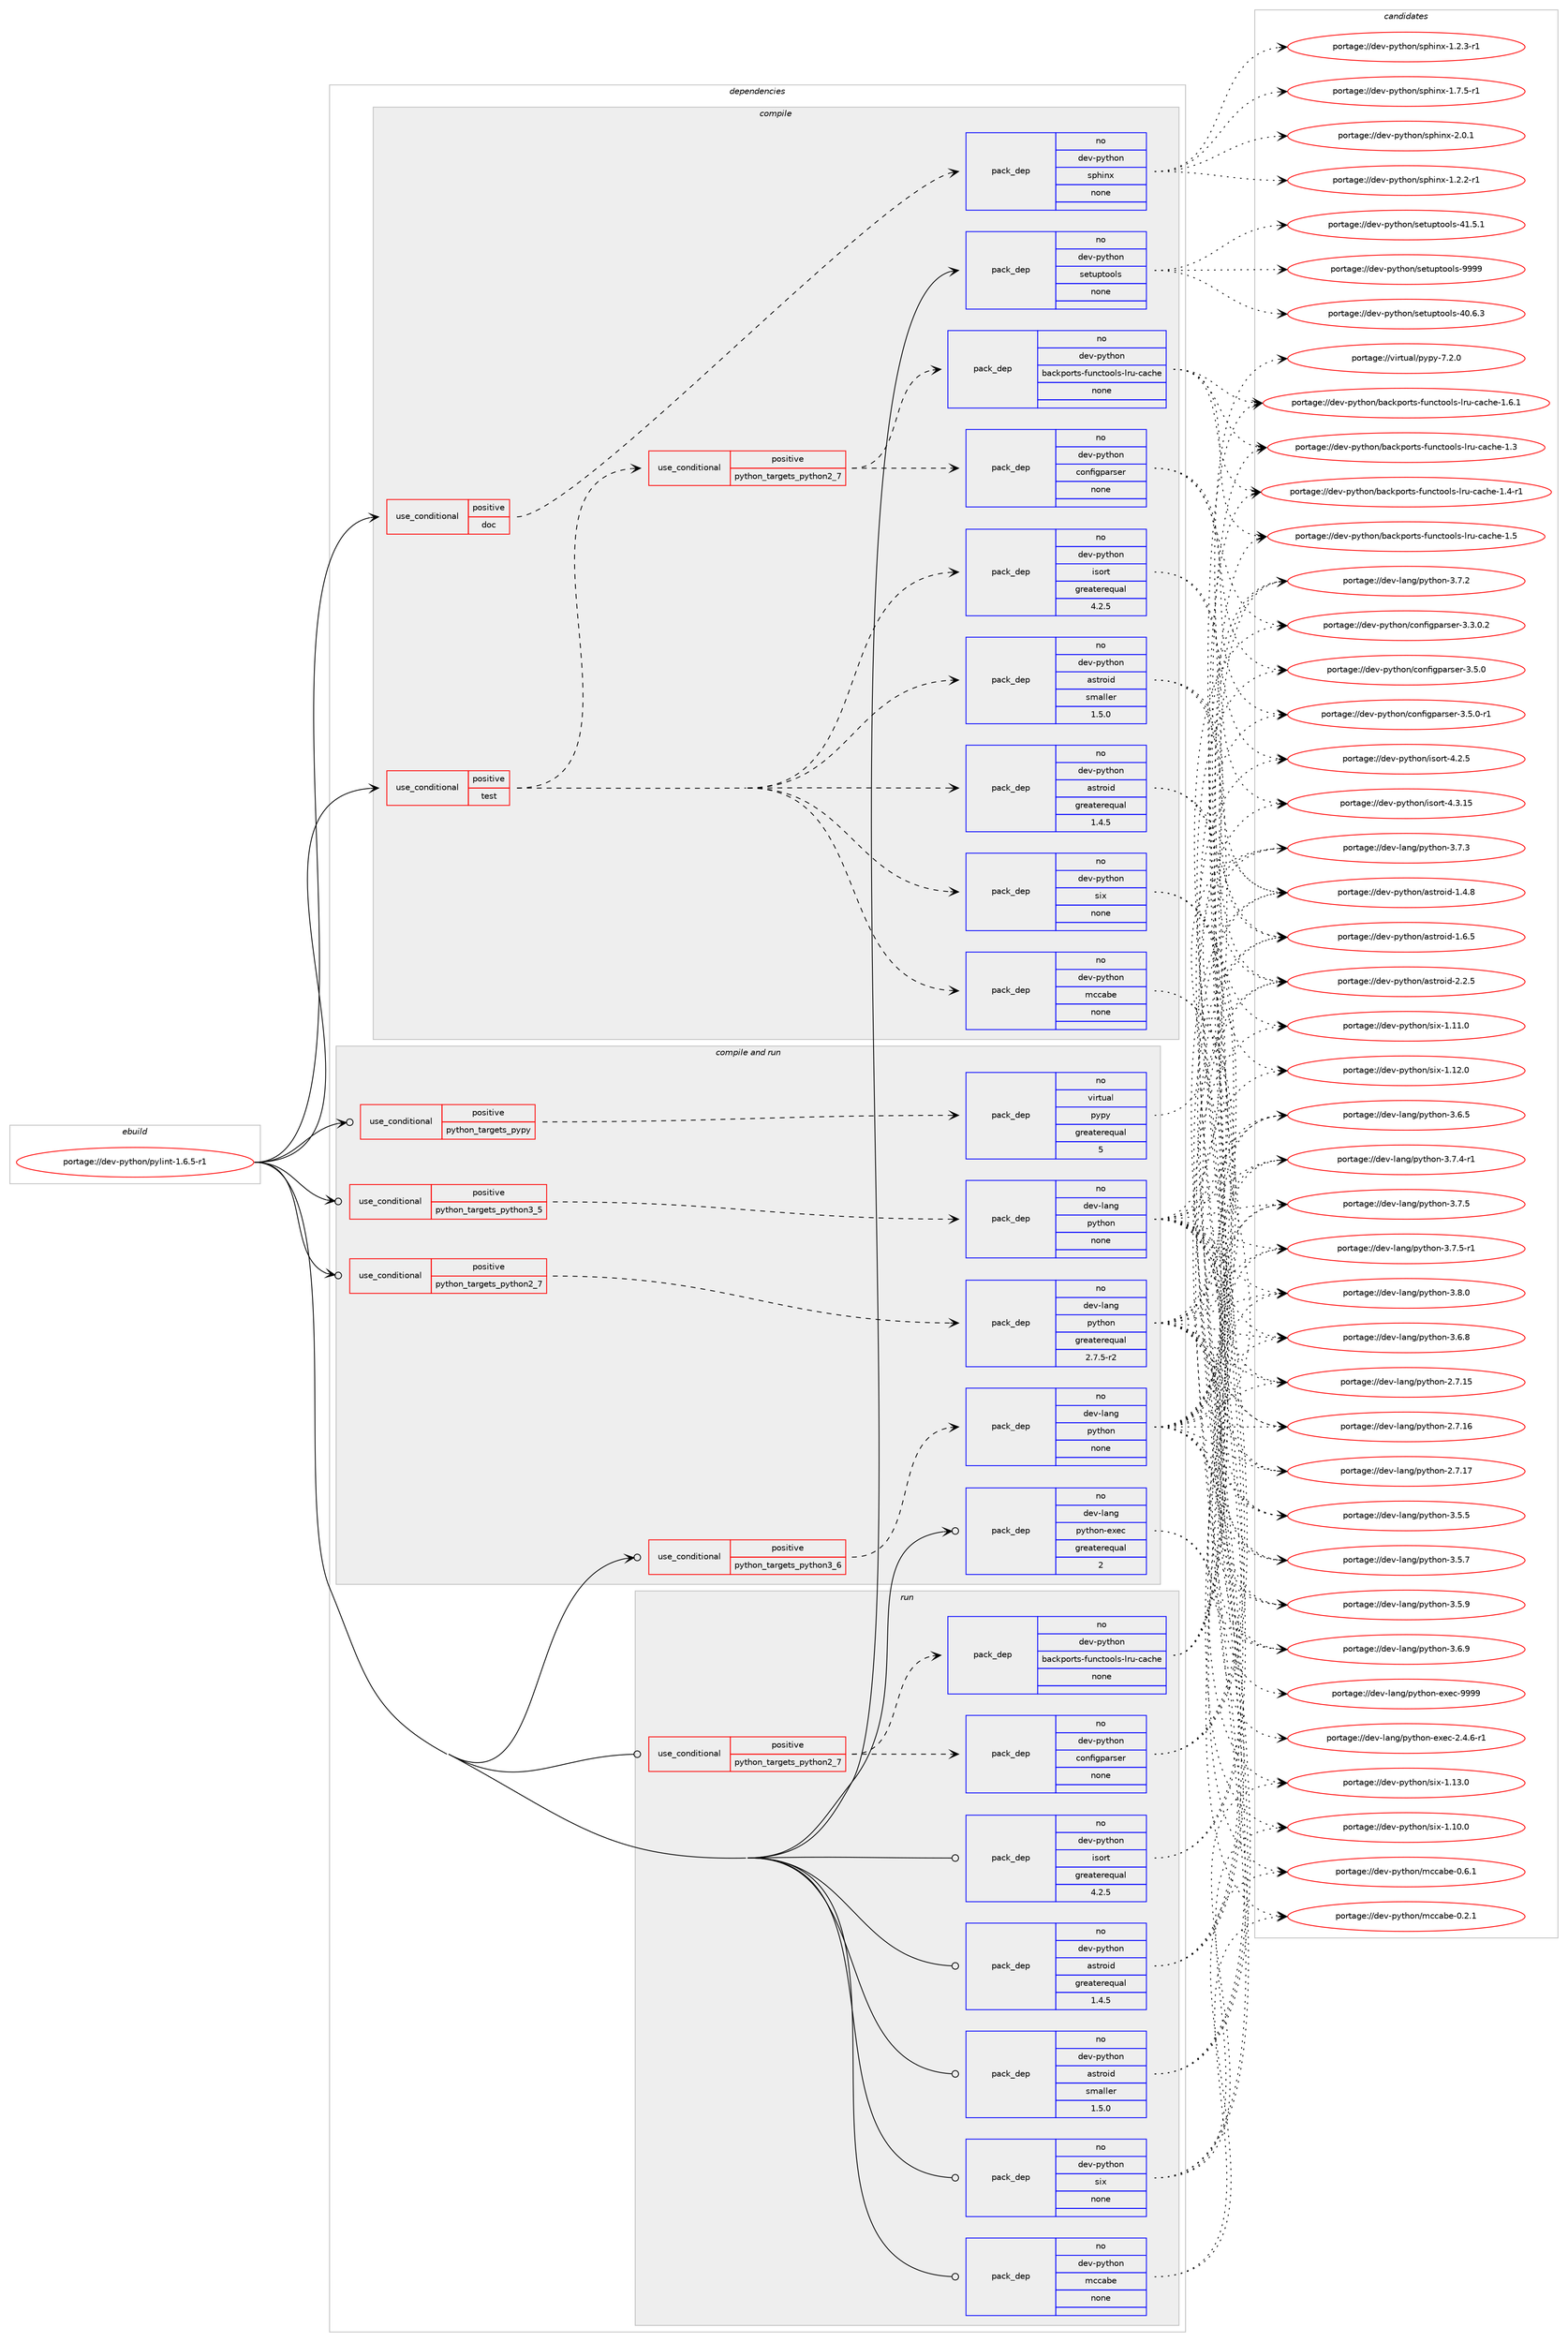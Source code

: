 digraph prolog {

# *************
# Graph options
# *************

newrank=true;
concentrate=true;
compound=true;
graph [rankdir=LR,fontname=Helvetica,fontsize=10,ranksep=1.5];#, ranksep=2.5, nodesep=0.2];
edge  [arrowhead=vee];
node  [fontname=Helvetica,fontsize=10];

# **********
# The ebuild
# **********

subgraph cluster_leftcol {
color=gray;
rank=same;
label=<<i>ebuild</i>>;
id [label="portage://dev-python/pylint-1.6.5-r1", color=red, width=4, href="../dev-python/pylint-1.6.5-r1.svg"];
}

# ****************
# The dependencies
# ****************

subgraph cluster_midcol {
color=gray;
label=<<i>dependencies</i>>;
subgraph cluster_compile {
fillcolor="#eeeeee";
style=filled;
label=<<i>compile</i>>;
subgraph cond35469 {
dependency161732 [label=<<TABLE BORDER="0" CELLBORDER="1" CELLSPACING="0" CELLPADDING="4"><TR><TD ROWSPAN="3" CELLPADDING="10">use_conditional</TD></TR><TR><TD>positive</TD></TR><TR><TD>doc</TD></TR></TABLE>>, shape=none, color=red];
subgraph pack122895 {
dependency161733 [label=<<TABLE BORDER="0" CELLBORDER="1" CELLSPACING="0" CELLPADDING="4" WIDTH="220"><TR><TD ROWSPAN="6" CELLPADDING="30">pack_dep</TD></TR><TR><TD WIDTH="110">no</TD></TR><TR><TD>dev-python</TD></TR><TR><TD>sphinx</TD></TR><TR><TD>none</TD></TR><TR><TD></TD></TR></TABLE>>, shape=none, color=blue];
}
dependency161732:e -> dependency161733:w [weight=20,style="dashed",arrowhead="vee"];
}
id:e -> dependency161732:w [weight=20,style="solid",arrowhead="vee"];
subgraph cond35470 {
dependency161734 [label=<<TABLE BORDER="0" CELLBORDER="1" CELLSPACING="0" CELLPADDING="4"><TR><TD ROWSPAN="3" CELLPADDING="10">use_conditional</TD></TR><TR><TD>positive</TD></TR><TR><TD>test</TD></TR></TABLE>>, shape=none, color=red];
subgraph pack122896 {
dependency161735 [label=<<TABLE BORDER="0" CELLBORDER="1" CELLSPACING="0" CELLPADDING="4" WIDTH="220"><TR><TD ROWSPAN="6" CELLPADDING="30">pack_dep</TD></TR><TR><TD WIDTH="110">no</TD></TR><TR><TD>dev-python</TD></TR><TR><TD>astroid</TD></TR><TR><TD>greaterequal</TD></TR><TR><TD>1.4.5</TD></TR></TABLE>>, shape=none, color=blue];
}
dependency161734:e -> dependency161735:w [weight=20,style="dashed",arrowhead="vee"];
subgraph pack122897 {
dependency161736 [label=<<TABLE BORDER="0" CELLBORDER="1" CELLSPACING="0" CELLPADDING="4" WIDTH="220"><TR><TD ROWSPAN="6" CELLPADDING="30">pack_dep</TD></TR><TR><TD WIDTH="110">no</TD></TR><TR><TD>dev-python</TD></TR><TR><TD>astroid</TD></TR><TR><TD>smaller</TD></TR><TR><TD>1.5.0</TD></TR></TABLE>>, shape=none, color=blue];
}
dependency161734:e -> dependency161736:w [weight=20,style="dashed",arrowhead="vee"];
subgraph pack122898 {
dependency161737 [label=<<TABLE BORDER="0" CELLBORDER="1" CELLSPACING="0" CELLPADDING="4" WIDTH="220"><TR><TD ROWSPAN="6" CELLPADDING="30">pack_dep</TD></TR><TR><TD WIDTH="110">no</TD></TR><TR><TD>dev-python</TD></TR><TR><TD>six</TD></TR><TR><TD>none</TD></TR><TR><TD></TD></TR></TABLE>>, shape=none, color=blue];
}
dependency161734:e -> dependency161737:w [weight=20,style="dashed",arrowhead="vee"];
subgraph pack122899 {
dependency161738 [label=<<TABLE BORDER="0" CELLBORDER="1" CELLSPACING="0" CELLPADDING="4" WIDTH="220"><TR><TD ROWSPAN="6" CELLPADDING="30">pack_dep</TD></TR><TR><TD WIDTH="110">no</TD></TR><TR><TD>dev-python</TD></TR><TR><TD>isort</TD></TR><TR><TD>greaterequal</TD></TR><TR><TD>4.2.5</TD></TR></TABLE>>, shape=none, color=blue];
}
dependency161734:e -> dependency161738:w [weight=20,style="dashed",arrowhead="vee"];
subgraph pack122900 {
dependency161739 [label=<<TABLE BORDER="0" CELLBORDER="1" CELLSPACING="0" CELLPADDING="4" WIDTH="220"><TR><TD ROWSPAN="6" CELLPADDING="30">pack_dep</TD></TR><TR><TD WIDTH="110">no</TD></TR><TR><TD>dev-python</TD></TR><TR><TD>mccabe</TD></TR><TR><TD>none</TD></TR><TR><TD></TD></TR></TABLE>>, shape=none, color=blue];
}
dependency161734:e -> dependency161739:w [weight=20,style="dashed",arrowhead="vee"];
subgraph cond35471 {
dependency161740 [label=<<TABLE BORDER="0" CELLBORDER="1" CELLSPACING="0" CELLPADDING="4"><TR><TD ROWSPAN="3" CELLPADDING="10">use_conditional</TD></TR><TR><TD>positive</TD></TR><TR><TD>python_targets_python2_7</TD></TR></TABLE>>, shape=none, color=red];
subgraph pack122901 {
dependency161741 [label=<<TABLE BORDER="0" CELLBORDER="1" CELLSPACING="0" CELLPADDING="4" WIDTH="220"><TR><TD ROWSPAN="6" CELLPADDING="30">pack_dep</TD></TR><TR><TD WIDTH="110">no</TD></TR><TR><TD>dev-python</TD></TR><TR><TD>backports-functools-lru-cache</TD></TR><TR><TD>none</TD></TR><TR><TD></TD></TR></TABLE>>, shape=none, color=blue];
}
dependency161740:e -> dependency161741:w [weight=20,style="dashed",arrowhead="vee"];
subgraph pack122902 {
dependency161742 [label=<<TABLE BORDER="0" CELLBORDER="1" CELLSPACING="0" CELLPADDING="4" WIDTH="220"><TR><TD ROWSPAN="6" CELLPADDING="30">pack_dep</TD></TR><TR><TD WIDTH="110">no</TD></TR><TR><TD>dev-python</TD></TR><TR><TD>configparser</TD></TR><TR><TD>none</TD></TR><TR><TD></TD></TR></TABLE>>, shape=none, color=blue];
}
dependency161740:e -> dependency161742:w [weight=20,style="dashed",arrowhead="vee"];
}
dependency161734:e -> dependency161740:w [weight=20,style="dashed",arrowhead="vee"];
}
id:e -> dependency161734:w [weight=20,style="solid",arrowhead="vee"];
subgraph pack122903 {
dependency161743 [label=<<TABLE BORDER="0" CELLBORDER="1" CELLSPACING="0" CELLPADDING="4" WIDTH="220"><TR><TD ROWSPAN="6" CELLPADDING="30">pack_dep</TD></TR><TR><TD WIDTH="110">no</TD></TR><TR><TD>dev-python</TD></TR><TR><TD>setuptools</TD></TR><TR><TD>none</TD></TR><TR><TD></TD></TR></TABLE>>, shape=none, color=blue];
}
id:e -> dependency161743:w [weight=20,style="solid",arrowhead="vee"];
}
subgraph cluster_compileandrun {
fillcolor="#eeeeee";
style=filled;
label=<<i>compile and run</i>>;
subgraph cond35472 {
dependency161744 [label=<<TABLE BORDER="0" CELLBORDER="1" CELLSPACING="0" CELLPADDING="4"><TR><TD ROWSPAN="3" CELLPADDING="10">use_conditional</TD></TR><TR><TD>positive</TD></TR><TR><TD>python_targets_pypy</TD></TR></TABLE>>, shape=none, color=red];
subgraph pack122904 {
dependency161745 [label=<<TABLE BORDER="0" CELLBORDER="1" CELLSPACING="0" CELLPADDING="4" WIDTH="220"><TR><TD ROWSPAN="6" CELLPADDING="30">pack_dep</TD></TR><TR><TD WIDTH="110">no</TD></TR><TR><TD>virtual</TD></TR><TR><TD>pypy</TD></TR><TR><TD>greaterequal</TD></TR><TR><TD>5</TD></TR></TABLE>>, shape=none, color=blue];
}
dependency161744:e -> dependency161745:w [weight=20,style="dashed",arrowhead="vee"];
}
id:e -> dependency161744:w [weight=20,style="solid",arrowhead="odotvee"];
subgraph cond35473 {
dependency161746 [label=<<TABLE BORDER="0" CELLBORDER="1" CELLSPACING="0" CELLPADDING="4"><TR><TD ROWSPAN="3" CELLPADDING="10">use_conditional</TD></TR><TR><TD>positive</TD></TR><TR><TD>python_targets_python2_7</TD></TR></TABLE>>, shape=none, color=red];
subgraph pack122905 {
dependency161747 [label=<<TABLE BORDER="0" CELLBORDER="1" CELLSPACING="0" CELLPADDING="4" WIDTH="220"><TR><TD ROWSPAN="6" CELLPADDING="30">pack_dep</TD></TR><TR><TD WIDTH="110">no</TD></TR><TR><TD>dev-lang</TD></TR><TR><TD>python</TD></TR><TR><TD>greaterequal</TD></TR><TR><TD>2.7.5-r2</TD></TR></TABLE>>, shape=none, color=blue];
}
dependency161746:e -> dependency161747:w [weight=20,style="dashed",arrowhead="vee"];
}
id:e -> dependency161746:w [weight=20,style="solid",arrowhead="odotvee"];
subgraph cond35474 {
dependency161748 [label=<<TABLE BORDER="0" CELLBORDER="1" CELLSPACING="0" CELLPADDING="4"><TR><TD ROWSPAN="3" CELLPADDING="10">use_conditional</TD></TR><TR><TD>positive</TD></TR><TR><TD>python_targets_python3_5</TD></TR></TABLE>>, shape=none, color=red];
subgraph pack122906 {
dependency161749 [label=<<TABLE BORDER="0" CELLBORDER="1" CELLSPACING="0" CELLPADDING="4" WIDTH="220"><TR><TD ROWSPAN="6" CELLPADDING="30">pack_dep</TD></TR><TR><TD WIDTH="110">no</TD></TR><TR><TD>dev-lang</TD></TR><TR><TD>python</TD></TR><TR><TD>none</TD></TR><TR><TD></TD></TR></TABLE>>, shape=none, color=blue];
}
dependency161748:e -> dependency161749:w [weight=20,style="dashed",arrowhead="vee"];
}
id:e -> dependency161748:w [weight=20,style="solid",arrowhead="odotvee"];
subgraph cond35475 {
dependency161750 [label=<<TABLE BORDER="0" CELLBORDER="1" CELLSPACING="0" CELLPADDING="4"><TR><TD ROWSPAN="3" CELLPADDING="10">use_conditional</TD></TR><TR><TD>positive</TD></TR><TR><TD>python_targets_python3_6</TD></TR></TABLE>>, shape=none, color=red];
subgraph pack122907 {
dependency161751 [label=<<TABLE BORDER="0" CELLBORDER="1" CELLSPACING="0" CELLPADDING="4" WIDTH="220"><TR><TD ROWSPAN="6" CELLPADDING="30">pack_dep</TD></TR><TR><TD WIDTH="110">no</TD></TR><TR><TD>dev-lang</TD></TR><TR><TD>python</TD></TR><TR><TD>none</TD></TR><TR><TD></TD></TR></TABLE>>, shape=none, color=blue];
}
dependency161750:e -> dependency161751:w [weight=20,style="dashed",arrowhead="vee"];
}
id:e -> dependency161750:w [weight=20,style="solid",arrowhead="odotvee"];
subgraph pack122908 {
dependency161752 [label=<<TABLE BORDER="0" CELLBORDER="1" CELLSPACING="0" CELLPADDING="4" WIDTH="220"><TR><TD ROWSPAN="6" CELLPADDING="30">pack_dep</TD></TR><TR><TD WIDTH="110">no</TD></TR><TR><TD>dev-lang</TD></TR><TR><TD>python-exec</TD></TR><TR><TD>greaterequal</TD></TR><TR><TD>2</TD></TR></TABLE>>, shape=none, color=blue];
}
id:e -> dependency161752:w [weight=20,style="solid",arrowhead="odotvee"];
}
subgraph cluster_run {
fillcolor="#eeeeee";
style=filled;
label=<<i>run</i>>;
subgraph cond35476 {
dependency161753 [label=<<TABLE BORDER="0" CELLBORDER="1" CELLSPACING="0" CELLPADDING="4"><TR><TD ROWSPAN="3" CELLPADDING="10">use_conditional</TD></TR><TR><TD>positive</TD></TR><TR><TD>python_targets_python2_7</TD></TR></TABLE>>, shape=none, color=red];
subgraph pack122909 {
dependency161754 [label=<<TABLE BORDER="0" CELLBORDER="1" CELLSPACING="0" CELLPADDING="4" WIDTH="220"><TR><TD ROWSPAN="6" CELLPADDING="30">pack_dep</TD></TR><TR><TD WIDTH="110">no</TD></TR><TR><TD>dev-python</TD></TR><TR><TD>backports-functools-lru-cache</TD></TR><TR><TD>none</TD></TR><TR><TD></TD></TR></TABLE>>, shape=none, color=blue];
}
dependency161753:e -> dependency161754:w [weight=20,style="dashed",arrowhead="vee"];
subgraph pack122910 {
dependency161755 [label=<<TABLE BORDER="0" CELLBORDER="1" CELLSPACING="0" CELLPADDING="4" WIDTH="220"><TR><TD ROWSPAN="6" CELLPADDING="30">pack_dep</TD></TR><TR><TD WIDTH="110">no</TD></TR><TR><TD>dev-python</TD></TR><TR><TD>configparser</TD></TR><TR><TD>none</TD></TR><TR><TD></TD></TR></TABLE>>, shape=none, color=blue];
}
dependency161753:e -> dependency161755:w [weight=20,style="dashed",arrowhead="vee"];
}
id:e -> dependency161753:w [weight=20,style="solid",arrowhead="odot"];
subgraph pack122911 {
dependency161756 [label=<<TABLE BORDER="0" CELLBORDER="1" CELLSPACING="0" CELLPADDING="4" WIDTH="220"><TR><TD ROWSPAN="6" CELLPADDING="30">pack_dep</TD></TR><TR><TD WIDTH="110">no</TD></TR><TR><TD>dev-python</TD></TR><TR><TD>astroid</TD></TR><TR><TD>greaterequal</TD></TR><TR><TD>1.4.5</TD></TR></TABLE>>, shape=none, color=blue];
}
id:e -> dependency161756:w [weight=20,style="solid",arrowhead="odot"];
subgraph pack122912 {
dependency161757 [label=<<TABLE BORDER="0" CELLBORDER="1" CELLSPACING="0" CELLPADDING="4" WIDTH="220"><TR><TD ROWSPAN="6" CELLPADDING="30">pack_dep</TD></TR><TR><TD WIDTH="110">no</TD></TR><TR><TD>dev-python</TD></TR><TR><TD>astroid</TD></TR><TR><TD>smaller</TD></TR><TR><TD>1.5.0</TD></TR></TABLE>>, shape=none, color=blue];
}
id:e -> dependency161757:w [weight=20,style="solid",arrowhead="odot"];
subgraph pack122913 {
dependency161758 [label=<<TABLE BORDER="0" CELLBORDER="1" CELLSPACING="0" CELLPADDING="4" WIDTH="220"><TR><TD ROWSPAN="6" CELLPADDING="30">pack_dep</TD></TR><TR><TD WIDTH="110">no</TD></TR><TR><TD>dev-python</TD></TR><TR><TD>isort</TD></TR><TR><TD>greaterequal</TD></TR><TR><TD>4.2.5</TD></TR></TABLE>>, shape=none, color=blue];
}
id:e -> dependency161758:w [weight=20,style="solid",arrowhead="odot"];
subgraph pack122914 {
dependency161759 [label=<<TABLE BORDER="0" CELLBORDER="1" CELLSPACING="0" CELLPADDING="4" WIDTH="220"><TR><TD ROWSPAN="6" CELLPADDING="30">pack_dep</TD></TR><TR><TD WIDTH="110">no</TD></TR><TR><TD>dev-python</TD></TR><TR><TD>mccabe</TD></TR><TR><TD>none</TD></TR><TR><TD></TD></TR></TABLE>>, shape=none, color=blue];
}
id:e -> dependency161759:w [weight=20,style="solid",arrowhead="odot"];
subgraph pack122915 {
dependency161760 [label=<<TABLE BORDER="0" CELLBORDER="1" CELLSPACING="0" CELLPADDING="4" WIDTH="220"><TR><TD ROWSPAN="6" CELLPADDING="30">pack_dep</TD></TR><TR><TD WIDTH="110">no</TD></TR><TR><TD>dev-python</TD></TR><TR><TD>six</TD></TR><TR><TD>none</TD></TR><TR><TD></TD></TR></TABLE>>, shape=none, color=blue];
}
id:e -> dependency161760:w [weight=20,style="solid",arrowhead="odot"];
}
}

# **************
# The candidates
# **************

subgraph cluster_choices {
rank=same;
color=gray;
label=<<i>candidates</i>>;

subgraph choice122895 {
color=black;
nodesep=1;
choiceportage10010111845112121116104111110471151121041051101204549465046504511449 [label="portage://dev-python/sphinx-1.2.2-r1", color=red, width=4,href="../dev-python/sphinx-1.2.2-r1.svg"];
choiceportage10010111845112121116104111110471151121041051101204549465046514511449 [label="portage://dev-python/sphinx-1.2.3-r1", color=red, width=4,href="../dev-python/sphinx-1.2.3-r1.svg"];
choiceportage10010111845112121116104111110471151121041051101204549465546534511449 [label="portage://dev-python/sphinx-1.7.5-r1", color=red, width=4,href="../dev-python/sphinx-1.7.5-r1.svg"];
choiceportage1001011184511212111610411111047115112104105110120455046484649 [label="portage://dev-python/sphinx-2.0.1", color=red, width=4,href="../dev-python/sphinx-2.0.1.svg"];
dependency161733:e -> choiceportage10010111845112121116104111110471151121041051101204549465046504511449:w [style=dotted,weight="100"];
dependency161733:e -> choiceportage10010111845112121116104111110471151121041051101204549465046514511449:w [style=dotted,weight="100"];
dependency161733:e -> choiceportage10010111845112121116104111110471151121041051101204549465546534511449:w [style=dotted,weight="100"];
dependency161733:e -> choiceportage1001011184511212111610411111047115112104105110120455046484649:w [style=dotted,weight="100"];
}
subgraph choice122896 {
color=black;
nodesep=1;
choiceportage100101118451121211161041111104797115116114111105100454946524656 [label="portage://dev-python/astroid-1.4.8", color=red, width=4,href="../dev-python/astroid-1.4.8.svg"];
choiceportage100101118451121211161041111104797115116114111105100454946544653 [label="portage://dev-python/astroid-1.6.5", color=red, width=4,href="../dev-python/astroid-1.6.5.svg"];
choiceportage100101118451121211161041111104797115116114111105100455046504653 [label="portage://dev-python/astroid-2.2.5", color=red, width=4,href="../dev-python/astroid-2.2.5.svg"];
dependency161735:e -> choiceportage100101118451121211161041111104797115116114111105100454946524656:w [style=dotted,weight="100"];
dependency161735:e -> choiceportage100101118451121211161041111104797115116114111105100454946544653:w [style=dotted,weight="100"];
dependency161735:e -> choiceportage100101118451121211161041111104797115116114111105100455046504653:w [style=dotted,weight="100"];
}
subgraph choice122897 {
color=black;
nodesep=1;
choiceportage100101118451121211161041111104797115116114111105100454946524656 [label="portage://dev-python/astroid-1.4.8", color=red, width=4,href="../dev-python/astroid-1.4.8.svg"];
choiceportage100101118451121211161041111104797115116114111105100454946544653 [label="portage://dev-python/astroid-1.6.5", color=red, width=4,href="../dev-python/astroid-1.6.5.svg"];
choiceportage100101118451121211161041111104797115116114111105100455046504653 [label="portage://dev-python/astroid-2.2.5", color=red, width=4,href="../dev-python/astroid-2.2.5.svg"];
dependency161736:e -> choiceportage100101118451121211161041111104797115116114111105100454946524656:w [style=dotted,weight="100"];
dependency161736:e -> choiceportage100101118451121211161041111104797115116114111105100454946544653:w [style=dotted,weight="100"];
dependency161736:e -> choiceportage100101118451121211161041111104797115116114111105100455046504653:w [style=dotted,weight="100"];
}
subgraph choice122898 {
color=black;
nodesep=1;
choiceportage100101118451121211161041111104711510512045494649484648 [label="portage://dev-python/six-1.10.0", color=red, width=4,href="../dev-python/six-1.10.0.svg"];
choiceportage100101118451121211161041111104711510512045494649494648 [label="portage://dev-python/six-1.11.0", color=red, width=4,href="../dev-python/six-1.11.0.svg"];
choiceportage100101118451121211161041111104711510512045494649504648 [label="portage://dev-python/six-1.12.0", color=red, width=4,href="../dev-python/six-1.12.0.svg"];
choiceportage100101118451121211161041111104711510512045494649514648 [label="portage://dev-python/six-1.13.0", color=red, width=4,href="../dev-python/six-1.13.0.svg"];
dependency161737:e -> choiceportage100101118451121211161041111104711510512045494649484648:w [style=dotted,weight="100"];
dependency161737:e -> choiceportage100101118451121211161041111104711510512045494649494648:w [style=dotted,weight="100"];
dependency161737:e -> choiceportage100101118451121211161041111104711510512045494649504648:w [style=dotted,weight="100"];
dependency161737:e -> choiceportage100101118451121211161041111104711510512045494649514648:w [style=dotted,weight="100"];
}
subgraph choice122899 {
color=black;
nodesep=1;
choiceportage1001011184511212111610411111047105115111114116455246504653 [label="portage://dev-python/isort-4.2.5", color=red, width=4,href="../dev-python/isort-4.2.5.svg"];
choiceportage100101118451121211161041111104710511511111411645524651464953 [label="portage://dev-python/isort-4.3.15", color=red, width=4,href="../dev-python/isort-4.3.15.svg"];
dependency161738:e -> choiceportage1001011184511212111610411111047105115111114116455246504653:w [style=dotted,weight="100"];
dependency161738:e -> choiceportage100101118451121211161041111104710511511111411645524651464953:w [style=dotted,weight="100"];
}
subgraph choice122900 {
color=black;
nodesep=1;
choiceportage100101118451121211161041111104710999999798101454846504649 [label="portage://dev-python/mccabe-0.2.1", color=red, width=4,href="../dev-python/mccabe-0.2.1.svg"];
choiceportage100101118451121211161041111104710999999798101454846544649 [label="portage://dev-python/mccabe-0.6.1", color=red, width=4,href="../dev-python/mccabe-0.6.1.svg"];
dependency161739:e -> choiceportage100101118451121211161041111104710999999798101454846504649:w [style=dotted,weight="100"];
dependency161739:e -> choiceportage100101118451121211161041111104710999999798101454846544649:w [style=dotted,weight="100"];
}
subgraph choice122901 {
color=black;
nodesep=1;
choiceportage10010111845112121116104111110479897991071121111141161154510211711099116111111108115451081141174599979910410145494651 [label="portage://dev-python/backports-functools-lru-cache-1.3", color=red, width=4,href="../dev-python/backports-functools-lru-cache-1.3.svg"];
choiceportage100101118451121211161041111104798979910711211111411611545102117110991161111111081154510811411745999799104101454946524511449 [label="portage://dev-python/backports-functools-lru-cache-1.4-r1", color=red, width=4,href="../dev-python/backports-functools-lru-cache-1.4-r1.svg"];
choiceportage10010111845112121116104111110479897991071121111141161154510211711099116111111108115451081141174599979910410145494653 [label="portage://dev-python/backports-functools-lru-cache-1.5", color=red, width=4,href="../dev-python/backports-functools-lru-cache-1.5.svg"];
choiceportage100101118451121211161041111104798979910711211111411611545102117110991161111111081154510811411745999799104101454946544649 [label="portage://dev-python/backports-functools-lru-cache-1.6.1", color=red, width=4,href="../dev-python/backports-functools-lru-cache-1.6.1.svg"];
dependency161741:e -> choiceportage10010111845112121116104111110479897991071121111141161154510211711099116111111108115451081141174599979910410145494651:w [style=dotted,weight="100"];
dependency161741:e -> choiceportage100101118451121211161041111104798979910711211111411611545102117110991161111111081154510811411745999799104101454946524511449:w [style=dotted,weight="100"];
dependency161741:e -> choiceportage10010111845112121116104111110479897991071121111141161154510211711099116111111108115451081141174599979910410145494653:w [style=dotted,weight="100"];
dependency161741:e -> choiceportage100101118451121211161041111104798979910711211111411611545102117110991161111111081154510811411745999799104101454946544649:w [style=dotted,weight="100"];
}
subgraph choice122902 {
color=black;
nodesep=1;
choiceportage100101118451121211161041111104799111110102105103112971141151011144551465146484650 [label="portage://dev-python/configparser-3.3.0.2", color=red, width=4,href="../dev-python/configparser-3.3.0.2.svg"];
choiceportage10010111845112121116104111110479911111010210510311297114115101114455146534648 [label="portage://dev-python/configparser-3.5.0", color=red, width=4,href="../dev-python/configparser-3.5.0.svg"];
choiceportage100101118451121211161041111104799111110102105103112971141151011144551465346484511449 [label="portage://dev-python/configparser-3.5.0-r1", color=red, width=4,href="../dev-python/configparser-3.5.0-r1.svg"];
dependency161742:e -> choiceportage100101118451121211161041111104799111110102105103112971141151011144551465146484650:w [style=dotted,weight="100"];
dependency161742:e -> choiceportage10010111845112121116104111110479911111010210510311297114115101114455146534648:w [style=dotted,weight="100"];
dependency161742:e -> choiceportage100101118451121211161041111104799111110102105103112971141151011144551465346484511449:w [style=dotted,weight="100"];
}
subgraph choice122903 {
color=black;
nodesep=1;
choiceportage100101118451121211161041111104711510111611711211611111110811545524846544651 [label="portage://dev-python/setuptools-40.6.3", color=red, width=4,href="../dev-python/setuptools-40.6.3.svg"];
choiceportage100101118451121211161041111104711510111611711211611111110811545524946534649 [label="portage://dev-python/setuptools-41.5.1", color=red, width=4,href="../dev-python/setuptools-41.5.1.svg"];
choiceportage10010111845112121116104111110471151011161171121161111111081154557575757 [label="portage://dev-python/setuptools-9999", color=red, width=4,href="../dev-python/setuptools-9999.svg"];
dependency161743:e -> choiceportage100101118451121211161041111104711510111611711211611111110811545524846544651:w [style=dotted,weight="100"];
dependency161743:e -> choiceportage100101118451121211161041111104711510111611711211611111110811545524946534649:w [style=dotted,weight="100"];
dependency161743:e -> choiceportage10010111845112121116104111110471151011161171121161111111081154557575757:w [style=dotted,weight="100"];
}
subgraph choice122904 {
color=black;
nodesep=1;
choiceportage1181051141161179710847112121112121455546504648 [label="portage://virtual/pypy-7.2.0", color=red, width=4,href="../virtual/pypy-7.2.0.svg"];
dependency161745:e -> choiceportage1181051141161179710847112121112121455546504648:w [style=dotted,weight="100"];
}
subgraph choice122905 {
color=black;
nodesep=1;
choiceportage10010111845108971101034711212111610411111045504655464953 [label="portage://dev-lang/python-2.7.15", color=red, width=4,href="../dev-lang/python-2.7.15.svg"];
choiceportage10010111845108971101034711212111610411111045504655464954 [label="portage://dev-lang/python-2.7.16", color=red, width=4,href="../dev-lang/python-2.7.16.svg"];
choiceportage10010111845108971101034711212111610411111045504655464955 [label="portage://dev-lang/python-2.7.17", color=red, width=4,href="../dev-lang/python-2.7.17.svg"];
choiceportage100101118451089711010347112121116104111110455146534653 [label="portage://dev-lang/python-3.5.5", color=red, width=4,href="../dev-lang/python-3.5.5.svg"];
choiceportage100101118451089711010347112121116104111110455146534655 [label="portage://dev-lang/python-3.5.7", color=red, width=4,href="../dev-lang/python-3.5.7.svg"];
choiceportage100101118451089711010347112121116104111110455146534657 [label="portage://dev-lang/python-3.5.9", color=red, width=4,href="../dev-lang/python-3.5.9.svg"];
choiceportage100101118451089711010347112121116104111110455146544653 [label="portage://dev-lang/python-3.6.5", color=red, width=4,href="../dev-lang/python-3.6.5.svg"];
choiceportage100101118451089711010347112121116104111110455146544656 [label="portage://dev-lang/python-3.6.8", color=red, width=4,href="../dev-lang/python-3.6.8.svg"];
choiceportage100101118451089711010347112121116104111110455146544657 [label="portage://dev-lang/python-3.6.9", color=red, width=4,href="../dev-lang/python-3.6.9.svg"];
choiceportage100101118451089711010347112121116104111110455146554650 [label="portage://dev-lang/python-3.7.2", color=red, width=4,href="../dev-lang/python-3.7.2.svg"];
choiceportage100101118451089711010347112121116104111110455146554651 [label="portage://dev-lang/python-3.7.3", color=red, width=4,href="../dev-lang/python-3.7.3.svg"];
choiceportage1001011184510897110103471121211161041111104551465546524511449 [label="portage://dev-lang/python-3.7.4-r1", color=red, width=4,href="../dev-lang/python-3.7.4-r1.svg"];
choiceportage100101118451089711010347112121116104111110455146554653 [label="portage://dev-lang/python-3.7.5", color=red, width=4,href="../dev-lang/python-3.7.5.svg"];
choiceportage1001011184510897110103471121211161041111104551465546534511449 [label="portage://dev-lang/python-3.7.5-r1", color=red, width=4,href="../dev-lang/python-3.7.5-r1.svg"];
choiceportage100101118451089711010347112121116104111110455146564648 [label="portage://dev-lang/python-3.8.0", color=red, width=4,href="../dev-lang/python-3.8.0.svg"];
dependency161747:e -> choiceportage10010111845108971101034711212111610411111045504655464953:w [style=dotted,weight="100"];
dependency161747:e -> choiceportage10010111845108971101034711212111610411111045504655464954:w [style=dotted,weight="100"];
dependency161747:e -> choiceportage10010111845108971101034711212111610411111045504655464955:w [style=dotted,weight="100"];
dependency161747:e -> choiceportage100101118451089711010347112121116104111110455146534653:w [style=dotted,weight="100"];
dependency161747:e -> choiceportage100101118451089711010347112121116104111110455146534655:w [style=dotted,weight="100"];
dependency161747:e -> choiceportage100101118451089711010347112121116104111110455146534657:w [style=dotted,weight="100"];
dependency161747:e -> choiceportage100101118451089711010347112121116104111110455146544653:w [style=dotted,weight="100"];
dependency161747:e -> choiceportage100101118451089711010347112121116104111110455146544656:w [style=dotted,weight="100"];
dependency161747:e -> choiceportage100101118451089711010347112121116104111110455146544657:w [style=dotted,weight="100"];
dependency161747:e -> choiceportage100101118451089711010347112121116104111110455146554650:w [style=dotted,weight="100"];
dependency161747:e -> choiceportage100101118451089711010347112121116104111110455146554651:w [style=dotted,weight="100"];
dependency161747:e -> choiceportage1001011184510897110103471121211161041111104551465546524511449:w [style=dotted,weight="100"];
dependency161747:e -> choiceportage100101118451089711010347112121116104111110455146554653:w [style=dotted,weight="100"];
dependency161747:e -> choiceportage1001011184510897110103471121211161041111104551465546534511449:w [style=dotted,weight="100"];
dependency161747:e -> choiceportage100101118451089711010347112121116104111110455146564648:w [style=dotted,weight="100"];
}
subgraph choice122906 {
color=black;
nodesep=1;
choiceportage10010111845108971101034711212111610411111045504655464953 [label="portage://dev-lang/python-2.7.15", color=red, width=4,href="../dev-lang/python-2.7.15.svg"];
choiceportage10010111845108971101034711212111610411111045504655464954 [label="portage://dev-lang/python-2.7.16", color=red, width=4,href="../dev-lang/python-2.7.16.svg"];
choiceportage10010111845108971101034711212111610411111045504655464955 [label="portage://dev-lang/python-2.7.17", color=red, width=4,href="../dev-lang/python-2.7.17.svg"];
choiceportage100101118451089711010347112121116104111110455146534653 [label="portage://dev-lang/python-3.5.5", color=red, width=4,href="../dev-lang/python-3.5.5.svg"];
choiceportage100101118451089711010347112121116104111110455146534655 [label="portage://dev-lang/python-3.5.7", color=red, width=4,href="../dev-lang/python-3.5.7.svg"];
choiceportage100101118451089711010347112121116104111110455146534657 [label="portage://dev-lang/python-3.5.9", color=red, width=4,href="../dev-lang/python-3.5.9.svg"];
choiceportage100101118451089711010347112121116104111110455146544653 [label="portage://dev-lang/python-3.6.5", color=red, width=4,href="../dev-lang/python-3.6.5.svg"];
choiceportage100101118451089711010347112121116104111110455146544656 [label="portage://dev-lang/python-3.6.8", color=red, width=4,href="../dev-lang/python-3.6.8.svg"];
choiceportage100101118451089711010347112121116104111110455146544657 [label="portage://dev-lang/python-3.6.9", color=red, width=4,href="../dev-lang/python-3.6.9.svg"];
choiceportage100101118451089711010347112121116104111110455146554650 [label="portage://dev-lang/python-3.7.2", color=red, width=4,href="../dev-lang/python-3.7.2.svg"];
choiceportage100101118451089711010347112121116104111110455146554651 [label="portage://dev-lang/python-3.7.3", color=red, width=4,href="../dev-lang/python-3.7.3.svg"];
choiceportage1001011184510897110103471121211161041111104551465546524511449 [label="portage://dev-lang/python-3.7.4-r1", color=red, width=4,href="../dev-lang/python-3.7.4-r1.svg"];
choiceportage100101118451089711010347112121116104111110455146554653 [label="portage://dev-lang/python-3.7.5", color=red, width=4,href="../dev-lang/python-3.7.5.svg"];
choiceportage1001011184510897110103471121211161041111104551465546534511449 [label="portage://dev-lang/python-3.7.5-r1", color=red, width=4,href="../dev-lang/python-3.7.5-r1.svg"];
choiceportage100101118451089711010347112121116104111110455146564648 [label="portage://dev-lang/python-3.8.0", color=red, width=4,href="../dev-lang/python-3.8.0.svg"];
dependency161749:e -> choiceportage10010111845108971101034711212111610411111045504655464953:w [style=dotted,weight="100"];
dependency161749:e -> choiceportage10010111845108971101034711212111610411111045504655464954:w [style=dotted,weight="100"];
dependency161749:e -> choiceportage10010111845108971101034711212111610411111045504655464955:w [style=dotted,weight="100"];
dependency161749:e -> choiceportage100101118451089711010347112121116104111110455146534653:w [style=dotted,weight="100"];
dependency161749:e -> choiceportage100101118451089711010347112121116104111110455146534655:w [style=dotted,weight="100"];
dependency161749:e -> choiceportage100101118451089711010347112121116104111110455146534657:w [style=dotted,weight="100"];
dependency161749:e -> choiceportage100101118451089711010347112121116104111110455146544653:w [style=dotted,weight="100"];
dependency161749:e -> choiceportage100101118451089711010347112121116104111110455146544656:w [style=dotted,weight="100"];
dependency161749:e -> choiceportage100101118451089711010347112121116104111110455146544657:w [style=dotted,weight="100"];
dependency161749:e -> choiceportage100101118451089711010347112121116104111110455146554650:w [style=dotted,weight="100"];
dependency161749:e -> choiceportage100101118451089711010347112121116104111110455146554651:w [style=dotted,weight="100"];
dependency161749:e -> choiceportage1001011184510897110103471121211161041111104551465546524511449:w [style=dotted,weight="100"];
dependency161749:e -> choiceportage100101118451089711010347112121116104111110455146554653:w [style=dotted,weight="100"];
dependency161749:e -> choiceportage1001011184510897110103471121211161041111104551465546534511449:w [style=dotted,weight="100"];
dependency161749:e -> choiceportage100101118451089711010347112121116104111110455146564648:w [style=dotted,weight="100"];
}
subgraph choice122907 {
color=black;
nodesep=1;
choiceportage10010111845108971101034711212111610411111045504655464953 [label="portage://dev-lang/python-2.7.15", color=red, width=4,href="../dev-lang/python-2.7.15.svg"];
choiceportage10010111845108971101034711212111610411111045504655464954 [label="portage://dev-lang/python-2.7.16", color=red, width=4,href="../dev-lang/python-2.7.16.svg"];
choiceportage10010111845108971101034711212111610411111045504655464955 [label="portage://dev-lang/python-2.7.17", color=red, width=4,href="../dev-lang/python-2.7.17.svg"];
choiceportage100101118451089711010347112121116104111110455146534653 [label="portage://dev-lang/python-3.5.5", color=red, width=4,href="../dev-lang/python-3.5.5.svg"];
choiceportage100101118451089711010347112121116104111110455146534655 [label="portage://dev-lang/python-3.5.7", color=red, width=4,href="../dev-lang/python-3.5.7.svg"];
choiceportage100101118451089711010347112121116104111110455146534657 [label="portage://dev-lang/python-3.5.9", color=red, width=4,href="../dev-lang/python-3.5.9.svg"];
choiceportage100101118451089711010347112121116104111110455146544653 [label="portage://dev-lang/python-3.6.5", color=red, width=4,href="../dev-lang/python-3.6.5.svg"];
choiceportage100101118451089711010347112121116104111110455146544656 [label="portage://dev-lang/python-3.6.8", color=red, width=4,href="../dev-lang/python-3.6.8.svg"];
choiceportage100101118451089711010347112121116104111110455146544657 [label="portage://dev-lang/python-3.6.9", color=red, width=4,href="../dev-lang/python-3.6.9.svg"];
choiceportage100101118451089711010347112121116104111110455146554650 [label="portage://dev-lang/python-3.7.2", color=red, width=4,href="../dev-lang/python-3.7.2.svg"];
choiceportage100101118451089711010347112121116104111110455146554651 [label="portage://dev-lang/python-3.7.3", color=red, width=4,href="../dev-lang/python-3.7.3.svg"];
choiceportage1001011184510897110103471121211161041111104551465546524511449 [label="portage://dev-lang/python-3.7.4-r1", color=red, width=4,href="../dev-lang/python-3.7.4-r1.svg"];
choiceportage100101118451089711010347112121116104111110455146554653 [label="portage://dev-lang/python-3.7.5", color=red, width=4,href="../dev-lang/python-3.7.5.svg"];
choiceportage1001011184510897110103471121211161041111104551465546534511449 [label="portage://dev-lang/python-3.7.5-r1", color=red, width=4,href="../dev-lang/python-3.7.5-r1.svg"];
choiceportage100101118451089711010347112121116104111110455146564648 [label="portage://dev-lang/python-3.8.0", color=red, width=4,href="../dev-lang/python-3.8.0.svg"];
dependency161751:e -> choiceportage10010111845108971101034711212111610411111045504655464953:w [style=dotted,weight="100"];
dependency161751:e -> choiceportage10010111845108971101034711212111610411111045504655464954:w [style=dotted,weight="100"];
dependency161751:e -> choiceportage10010111845108971101034711212111610411111045504655464955:w [style=dotted,weight="100"];
dependency161751:e -> choiceportage100101118451089711010347112121116104111110455146534653:w [style=dotted,weight="100"];
dependency161751:e -> choiceportage100101118451089711010347112121116104111110455146534655:w [style=dotted,weight="100"];
dependency161751:e -> choiceportage100101118451089711010347112121116104111110455146534657:w [style=dotted,weight="100"];
dependency161751:e -> choiceportage100101118451089711010347112121116104111110455146544653:w [style=dotted,weight="100"];
dependency161751:e -> choiceportage100101118451089711010347112121116104111110455146544656:w [style=dotted,weight="100"];
dependency161751:e -> choiceportage100101118451089711010347112121116104111110455146544657:w [style=dotted,weight="100"];
dependency161751:e -> choiceportage100101118451089711010347112121116104111110455146554650:w [style=dotted,weight="100"];
dependency161751:e -> choiceportage100101118451089711010347112121116104111110455146554651:w [style=dotted,weight="100"];
dependency161751:e -> choiceportage1001011184510897110103471121211161041111104551465546524511449:w [style=dotted,weight="100"];
dependency161751:e -> choiceportage100101118451089711010347112121116104111110455146554653:w [style=dotted,weight="100"];
dependency161751:e -> choiceportage1001011184510897110103471121211161041111104551465546534511449:w [style=dotted,weight="100"];
dependency161751:e -> choiceportage100101118451089711010347112121116104111110455146564648:w [style=dotted,weight="100"];
}
subgraph choice122908 {
color=black;
nodesep=1;
choiceportage10010111845108971101034711212111610411111045101120101994550465246544511449 [label="portage://dev-lang/python-exec-2.4.6-r1", color=red, width=4,href="../dev-lang/python-exec-2.4.6-r1.svg"];
choiceportage10010111845108971101034711212111610411111045101120101994557575757 [label="portage://dev-lang/python-exec-9999", color=red, width=4,href="../dev-lang/python-exec-9999.svg"];
dependency161752:e -> choiceportage10010111845108971101034711212111610411111045101120101994550465246544511449:w [style=dotted,weight="100"];
dependency161752:e -> choiceportage10010111845108971101034711212111610411111045101120101994557575757:w [style=dotted,weight="100"];
}
subgraph choice122909 {
color=black;
nodesep=1;
choiceportage10010111845112121116104111110479897991071121111141161154510211711099116111111108115451081141174599979910410145494651 [label="portage://dev-python/backports-functools-lru-cache-1.3", color=red, width=4,href="../dev-python/backports-functools-lru-cache-1.3.svg"];
choiceportage100101118451121211161041111104798979910711211111411611545102117110991161111111081154510811411745999799104101454946524511449 [label="portage://dev-python/backports-functools-lru-cache-1.4-r1", color=red, width=4,href="../dev-python/backports-functools-lru-cache-1.4-r1.svg"];
choiceportage10010111845112121116104111110479897991071121111141161154510211711099116111111108115451081141174599979910410145494653 [label="portage://dev-python/backports-functools-lru-cache-1.5", color=red, width=4,href="../dev-python/backports-functools-lru-cache-1.5.svg"];
choiceportage100101118451121211161041111104798979910711211111411611545102117110991161111111081154510811411745999799104101454946544649 [label="portage://dev-python/backports-functools-lru-cache-1.6.1", color=red, width=4,href="../dev-python/backports-functools-lru-cache-1.6.1.svg"];
dependency161754:e -> choiceportage10010111845112121116104111110479897991071121111141161154510211711099116111111108115451081141174599979910410145494651:w [style=dotted,weight="100"];
dependency161754:e -> choiceportage100101118451121211161041111104798979910711211111411611545102117110991161111111081154510811411745999799104101454946524511449:w [style=dotted,weight="100"];
dependency161754:e -> choiceportage10010111845112121116104111110479897991071121111141161154510211711099116111111108115451081141174599979910410145494653:w [style=dotted,weight="100"];
dependency161754:e -> choiceportage100101118451121211161041111104798979910711211111411611545102117110991161111111081154510811411745999799104101454946544649:w [style=dotted,weight="100"];
}
subgraph choice122910 {
color=black;
nodesep=1;
choiceportage100101118451121211161041111104799111110102105103112971141151011144551465146484650 [label="portage://dev-python/configparser-3.3.0.2", color=red, width=4,href="../dev-python/configparser-3.3.0.2.svg"];
choiceportage10010111845112121116104111110479911111010210510311297114115101114455146534648 [label="portage://dev-python/configparser-3.5.0", color=red, width=4,href="../dev-python/configparser-3.5.0.svg"];
choiceportage100101118451121211161041111104799111110102105103112971141151011144551465346484511449 [label="portage://dev-python/configparser-3.5.0-r1", color=red, width=4,href="../dev-python/configparser-3.5.0-r1.svg"];
dependency161755:e -> choiceportage100101118451121211161041111104799111110102105103112971141151011144551465146484650:w [style=dotted,weight="100"];
dependency161755:e -> choiceportage10010111845112121116104111110479911111010210510311297114115101114455146534648:w [style=dotted,weight="100"];
dependency161755:e -> choiceportage100101118451121211161041111104799111110102105103112971141151011144551465346484511449:w [style=dotted,weight="100"];
}
subgraph choice122911 {
color=black;
nodesep=1;
choiceportage100101118451121211161041111104797115116114111105100454946524656 [label="portage://dev-python/astroid-1.4.8", color=red, width=4,href="../dev-python/astroid-1.4.8.svg"];
choiceportage100101118451121211161041111104797115116114111105100454946544653 [label="portage://dev-python/astroid-1.6.5", color=red, width=4,href="../dev-python/astroid-1.6.5.svg"];
choiceportage100101118451121211161041111104797115116114111105100455046504653 [label="portage://dev-python/astroid-2.2.5", color=red, width=4,href="../dev-python/astroid-2.2.5.svg"];
dependency161756:e -> choiceportage100101118451121211161041111104797115116114111105100454946524656:w [style=dotted,weight="100"];
dependency161756:e -> choiceportage100101118451121211161041111104797115116114111105100454946544653:w [style=dotted,weight="100"];
dependency161756:e -> choiceportage100101118451121211161041111104797115116114111105100455046504653:w [style=dotted,weight="100"];
}
subgraph choice122912 {
color=black;
nodesep=1;
choiceportage100101118451121211161041111104797115116114111105100454946524656 [label="portage://dev-python/astroid-1.4.8", color=red, width=4,href="../dev-python/astroid-1.4.8.svg"];
choiceportage100101118451121211161041111104797115116114111105100454946544653 [label="portage://dev-python/astroid-1.6.5", color=red, width=4,href="../dev-python/astroid-1.6.5.svg"];
choiceportage100101118451121211161041111104797115116114111105100455046504653 [label="portage://dev-python/astroid-2.2.5", color=red, width=4,href="../dev-python/astroid-2.2.5.svg"];
dependency161757:e -> choiceportage100101118451121211161041111104797115116114111105100454946524656:w [style=dotted,weight="100"];
dependency161757:e -> choiceportage100101118451121211161041111104797115116114111105100454946544653:w [style=dotted,weight="100"];
dependency161757:e -> choiceportage100101118451121211161041111104797115116114111105100455046504653:w [style=dotted,weight="100"];
}
subgraph choice122913 {
color=black;
nodesep=1;
choiceportage1001011184511212111610411111047105115111114116455246504653 [label="portage://dev-python/isort-4.2.5", color=red, width=4,href="../dev-python/isort-4.2.5.svg"];
choiceportage100101118451121211161041111104710511511111411645524651464953 [label="portage://dev-python/isort-4.3.15", color=red, width=4,href="../dev-python/isort-4.3.15.svg"];
dependency161758:e -> choiceportage1001011184511212111610411111047105115111114116455246504653:w [style=dotted,weight="100"];
dependency161758:e -> choiceportage100101118451121211161041111104710511511111411645524651464953:w [style=dotted,weight="100"];
}
subgraph choice122914 {
color=black;
nodesep=1;
choiceportage100101118451121211161041111104710999999798101454846504649 [label="portage://dev-python/mccabe-0.2.1", color=red, width=4,href="../dev-python/mccabe-0.2.1.svg"];
choiceportage100101118451121211161041111104710999999798101454846544649 [label="portage://dev-python/mccabe-0.6.1", color=red, width=4,href="../dev-python/mccabe-0.6.1.svg"];
dependency161759:e -> choiceportage100101118451121211161041111104710999999798101454846504649:w [style=dotted,weight="100"];
dependency161759:e -> choiceportage100101118451121211161041111104710999999798101454846544649:w [style=dotted,weight="100"];
}
subgraph choice122915 {
color=black;
nodesep=1;
choiceportage100101118451121211161041111104711510512045494649484648 [label="portage://dev-python/six-1.10.0", color=red, width=4,href="../dev-python/six-1.10.0.svg"];
choiceportage100101118451121211161041111104711510512045494649494648 [label="portage://dev-python/six-1.11.0", color=red, width=4,href="../dev-python/six-1.11.0.svg"];
choiceportage100101118451121211161041111104711510512045494649504648 [label="portage://dev-python/six-1.12.0", color=red, width=4,href="../dev-python/six-1.12.0.svg"];
choiceportage100101118451121211161041111104711510512045494649514648 [label="portage://dev-python/six-1.13.0", color=red, width=4,href="../dev-python/six-1.13.0.svg"];
dependency161760:e -> choiceportage100101118451121211161041111104711510512045494649484648:w [style=dotted,weight="100"];
dependency161760:e -> choiceportage100101118451121211161041111104711510512045494649494648:w [style=dotted,weight="100"];
dependency161760:e -> choiceportage100101118451121211161041111104711510512045494649504648:w [style=dotted,weight="100"];
dependency161760:e -> choiceportage100101118451121211161041111104711510512045494649514648:w [style=dotted,weight="100"];
}
}

}
